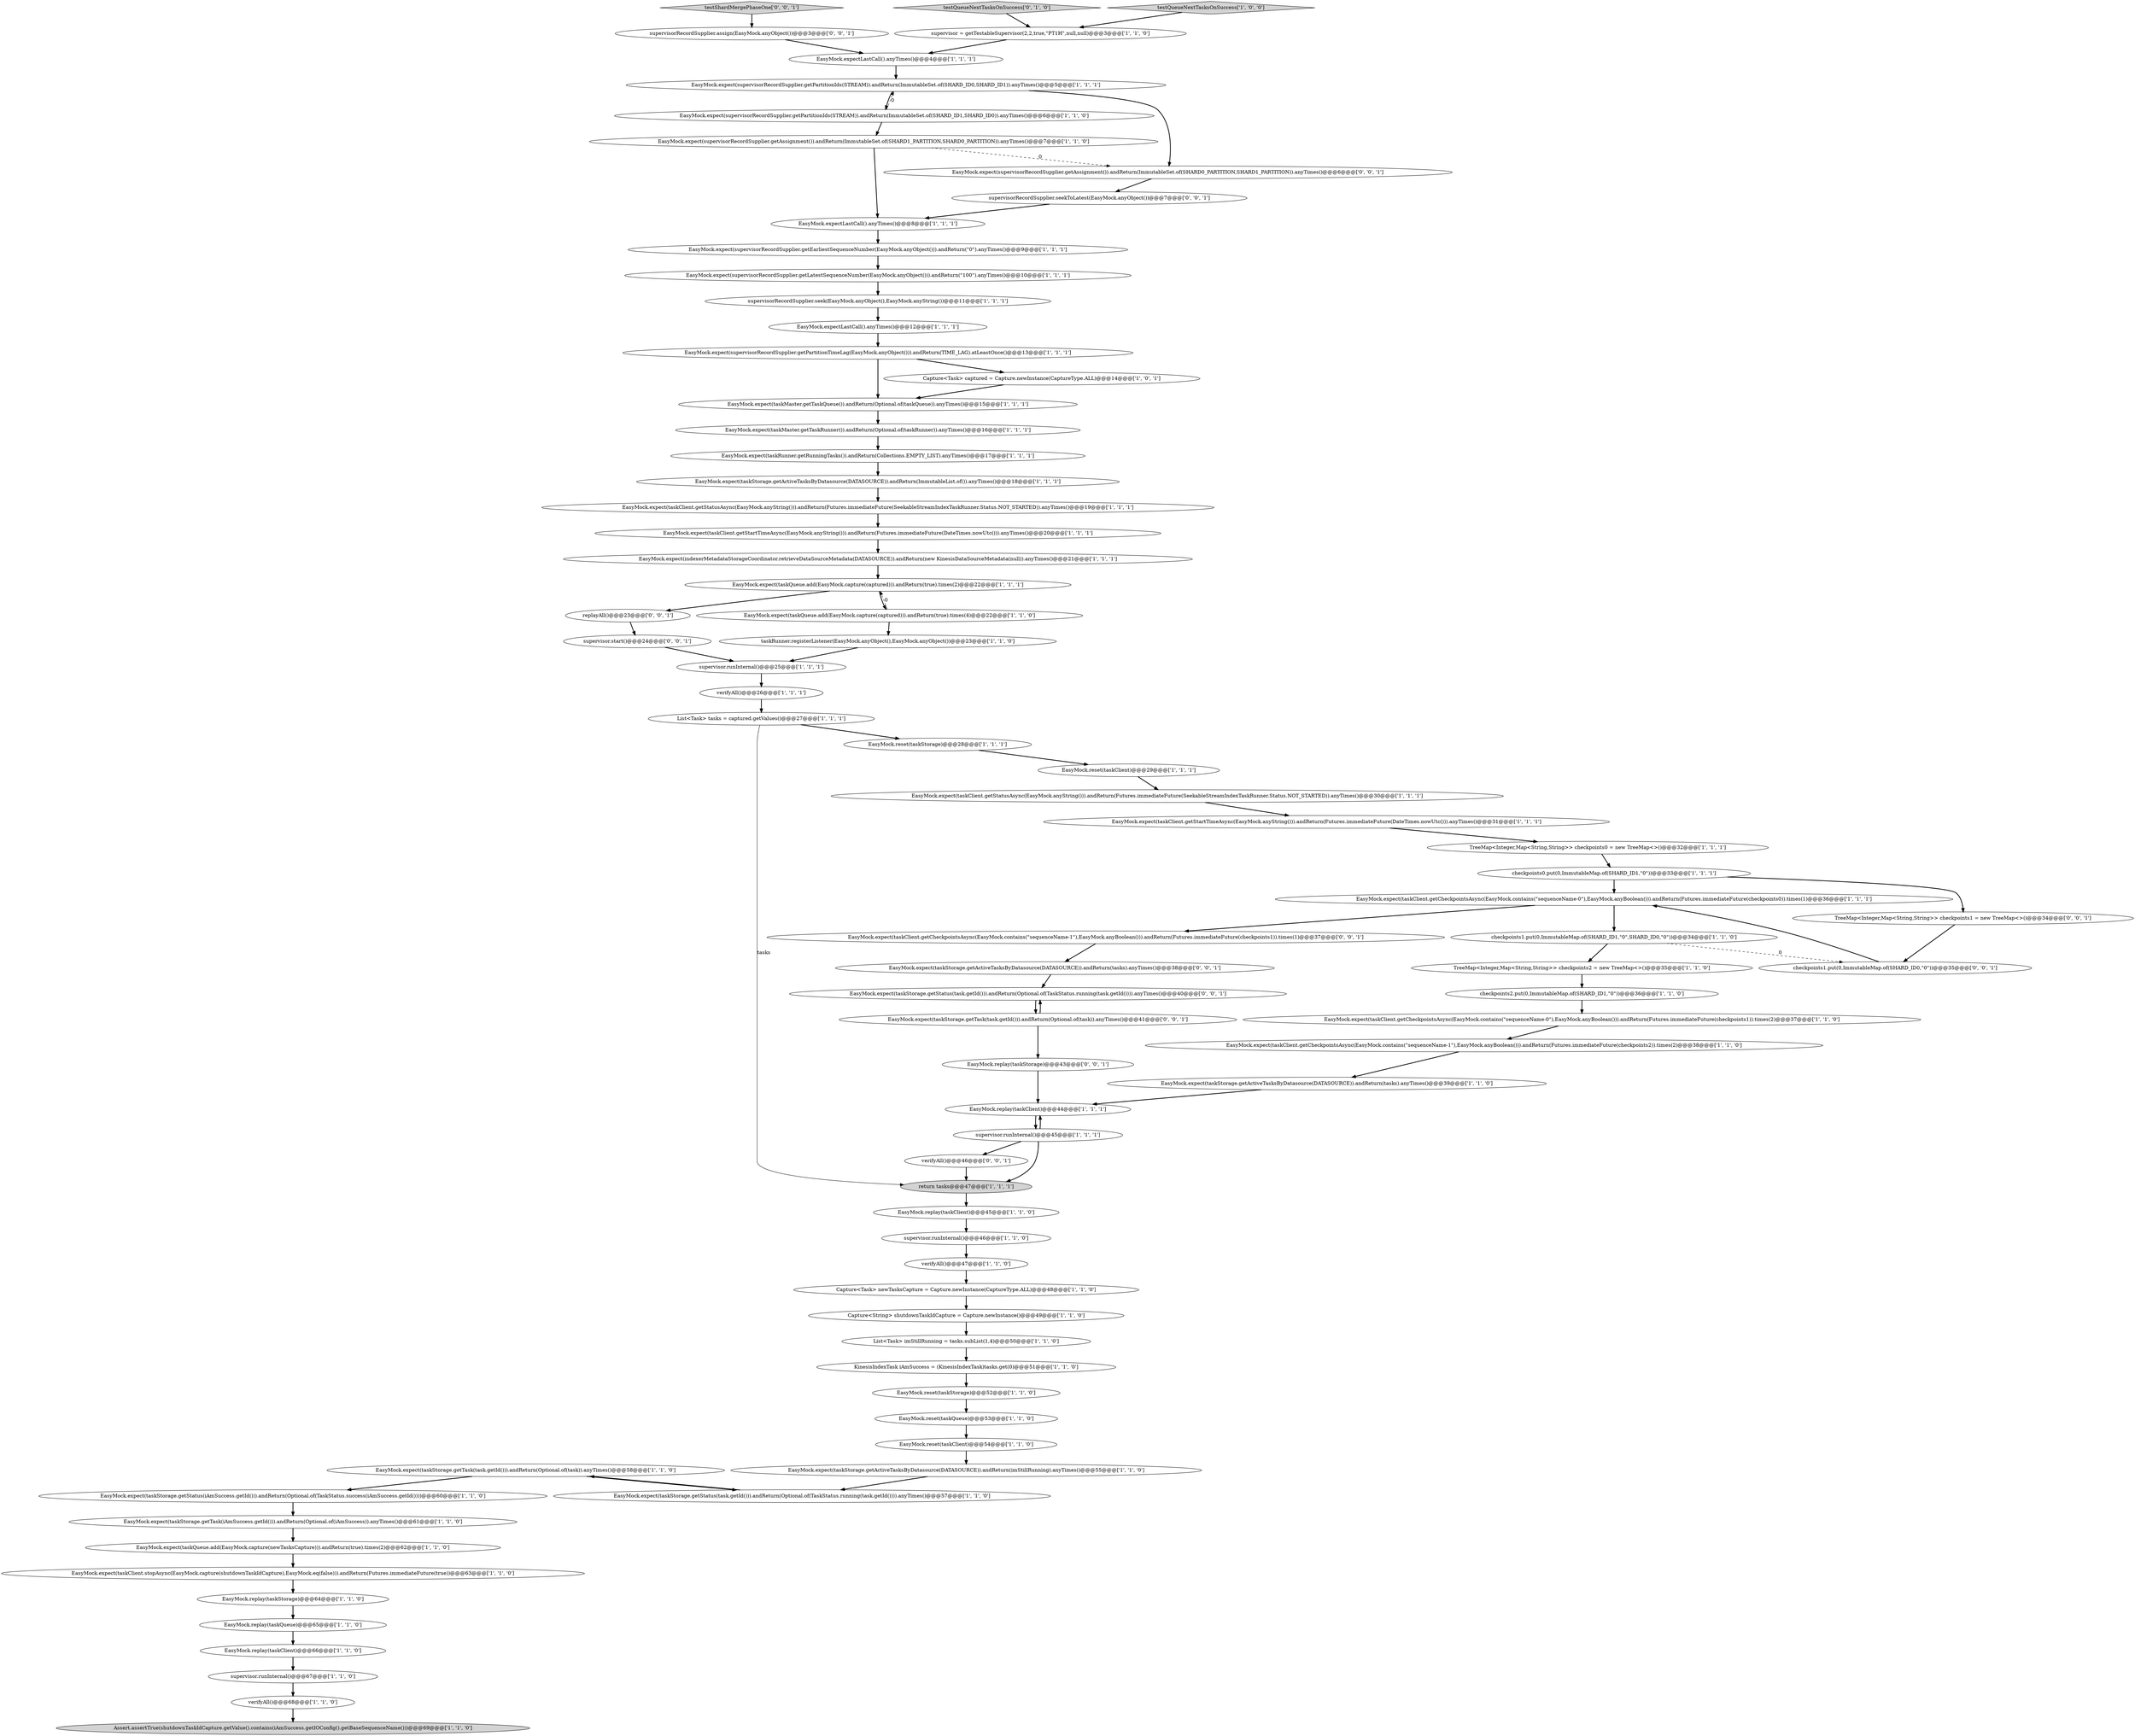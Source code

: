 digraph {
42 [style = filled, label = "Assert.assertTrue(shutdownTaskIdCapture.getValue().contains(iAmSuccess.getIOConfig().getBaseSequenceName()))@@@69@@@['1', '1', '0']", fillcolor = lightgray, shape = ellipse image = "AAA0AAABBB1BBB"];
9 [style = filled, label = "EasyMock.expect(taskStorage.getStatus(task.getId())).andReturn(Optional.of(TaskStatus.running(task.getId()))).anyTimes()@@@57@@@['1', '1', '0']", fillcolor = white, shape = ellipse image = "AAA0AAABBB1BBB"];
30 [style = filled, label = "EasyMock.expect(taskStorage.getActiveTasksByDatasource(DATASOURCE)).andReturn(ImmutableList.of()).anyTimes()@@@18@@@['1', '1', '1']", fillcolor = white, shape = ellipse image = "AAA0AAABBB1BBB"];
37 [style = filled, label = "EasyMock.reset(taskClient)@@@54@@@['1', '1', '0']", fillcolor = white, shape = ellipse image = "AAA0AAABBB1BBB"];
27 [style = filled, label = "verifyAll()@@@47@@@['1', '1', '0']", fillcolor = white, shape = ellipse image = "AAA0AAABBB1BBB"];
48 [style = filled, label = "EasyMock.expect(supervisorRecordSupplier.getAssignment()).andReturn(ImmutableSet.of(SHARD1_PARTITION,SHARD0_PARTITION)).anyTimes()@@@7@@@['1', '1', '0']", fillcolor = white, shape = ellipse image = "AAA0AAABBB1BBB"];
53 [style = filled, label = "EasyMock.expect(supervisorRecordSupplier.getPartitionTimeLag(EasyMock.anyObject())).andReturn(TIME_LAG).atLeastOnce()@@@13@@@['1', '1', '1']", fillcolor = white, shape = ellipse image = "AAA0AAABBB1BBB"];
28 [style = filled, label = "Capture<String> shutdownTaskIdCapture = Capture.newInstance()@@@49@@@['1', '1', '0']", fillcolor = white, shape = ellipse image = "AAA0AAABBB1BBB"];
45 [style = filled, label = "EasyMock.replay(taskStorage)@@@64@@@['1', '1', '0']", fillcolor = white, shape = ellipse image = "AAA0AAABBB1BBB"];
60 [style = filled, label = "EasyMock.replay(taskQueue)@@@65@@@['1', '1', '0']", fillcolor = white, shape = ellipse image = "AAA0AAABBB1BBB"];
76 [style = filled, label = "EasyMock.expect(taskStorage.getTask(task.getId())).andReturn(Optional.of(task)).anyTimes()@@@41@@@['0', '0', '1']", fillcolor = white, shape = ellipse image = "AAA0AAABBB3BBB"];
29 [style = filled, label = "EasyMock.expect(taskStorage.getActiveTasksByDatasource(DATASOURCE)).andReturn(imStillRunning).anyTimes()@@@55@@@['1', '1', '0']", fillcolor = white, shape = ellipse image = "AAA0AAABBB1BBB"];
24 [style = filled, label = "EasyMock.expect(indexerMetadataStorageCoordinator.retrieveDataSourceMetadata(DATASOURCE)).andReturn(new KinesisDataSourceMetadata(null)).anyTimes()@@@21@@@['1', '1', '1']", fillcolor = white, shape = ellipse image = "AAA0AAABBB1BBB"];
49 [style = filled, label = "EasyMock.expect(supervisorRecordSupplier.getLatestSequenceNumber(EasyMock.anyObject())).andReturn(\"100\").anyTimes()@@@10@@@['1', '1', '1']", fillcolor = white, shape = ellipse image = "AAA0AAABBB1BBB"];
10 [style = filled, label = "EasyMock.expect(taskClient.stopAsync(EasyMock.capture(shutdownTaskIdCapture),EasyMock.eq(false))).andReturn(Futures.immediateFuture(true))@@@63@@@['1', '1', '0']", fillcolor = white, shape = ellipse image = "AAA0AAABBB1BBB"];
7 [style = filled, label = "EasyMock.reset(taskClient)@@@29@@@['1', '1', '1']", fillcolor = white, shape = ellipse image = "AAA0AAABBB1BBB"];
36 [style = filled, label = "EasyMock.replay(taskClient)@@@44@@@['1', '1', '1']", fillcolor = white, shape = ellipse image = "AAA0AAABBB1BBB"];
8 [style = filled, label = "supervisor.runInternal()@@@67@@@['1', '1', '0']", fillcolor = white, shape = ellipse image = "AAA0AAABBB1BBB"];
55 [style = filled, label = "EasyMock.expect(taskClient.getCheckpointsAsync(EasyMock.contains(\"sequenceName-0\"),EasyMock.anyBoolean())).andReturn(Futures.immediateFuture(checkpoints0)).times(1)@@@36@@@['1', '1', '1']", fillcolor = white, shape = ellipse image = "AAA0AAABBB1BBB"];
15 [style = filled, label = "EasyMock.expect(taskRunner.getRunningTasks()).andReturn(Collections.EMPTY_LIST).anyTimes()@@@17@@@['1', '1', '1']", fillcolor = white, shape = ellipse image = "AAA0AAABBB1BBB"];
54 [style = filled, label = "EasyMock.expect(taskClient.getCheckpointsAsync(EasyMock.contains(\"sequenceName-0\"),EasyMock.anyBoolean())).andReturn(Futures.immediateFuture(checkpoints1)).times(2)@@@37@@@['1', '1', '0']", fillcolor = white, shape = ellipse image = "AAA0AAABBB1BBB"];
58 [style = filled, label = "EasyMock.reset(taskStorage)@@@52@@@['1', '1', '0']", fillcolor = white, shape = ellipse image = "AAA0AAABBB1BBB"];
64 [style = filled, label = "supervisorRecordSupplier.seek(EasyMock.anyObject(),EasyMock.anyString())@@@11@@@['1', '1', '1']", fillcolor = white, shape = ellipse image = "AAA0AAABBB1BBB"];
65 [style = filled, label = "testQueueNextTasksOnSuccess['0', '1', '0']", fillcolor = lightgray, shape = diamond image = "AAA0AAABBB2BBB"];
6 [style = filled, label = "Capture<Task> captured = Capture.newInstance(CaptureType.ALL)@@@14@@@['1', '0', '1']", fillcolor = white, shape = ellipse image = "AAA0AAABBB1BBB"];
32 [style = filled, label = "EasyMock.expect(supervisorRecordSupplier.getPartitionIds(STREAM)).andReturn(ImmutableSet.of(SHARD_ID0,SHARD_ID1)).anyTimes()@@@5@@@['1', '1', '1']", fillcolor = white, shape = ellipse image = "AAA0AAABBB1BBB"];
14 [style = filled, label = "EasyMock.reset(taskStorage)@@@28@@@['1', '1', '1']", fillcolor = white, shape = ellipse image = "AAA0AAABBB1BBB"];
71 [style = filled, label = "EasyMock.replay(taskStorage)@@@43@@@['0', '0', '1']", fillcolor = white, shape = ellipse image = "AAA0AAABBB3BBB"];
75 [style = filled, label = "testShardMergePhaseOne['0', '0', '1']", fillcolor = lightgray, shape = diamond image = "AAA0AAABBB3BBB"];
74 [style = filled, label = "EasyMock.expect(taskClient.getCheckpointsAsync(EasyMock.contains(\"sequenceName-1\"),EasyMock.anyBoolean())).andReturn(Futures.immediateFuture(checkpoints1)).times(1)@@@37@@@['0', '0', '1']", fillcolor = white, shape = ellipse image = "AAA0AAABBB3BBB"];
78 [style = filled, label = "supervisorRecordSupplier.assign(EasyMock.anyObject())@@@3@@@['0', '0', '1']", fillcolor = white, shape = ellipse image = "AAA0AAABBB3BBB"];
23 [style = filled, label = "EasyMock.reset(taskQueue)@@@53@@@['1', '1', '0']", fillcolor = white, shape = ellipse image = "AAA0AAABBB1BBB"];
41 [style = filled, label = "EasyMock.replay(taskClient)@@@66@@@['1', '1', '0']", fillcolor = white, shape = ellipse image = "AAA0AAABBB1BBB"];
21 [style = filled, label = "checkpoints2.put(0,ImmutableMap.of(SHARD_ID1,\"0\"))@@@36@@@['1', '1', '0']", fillcolor = white, shape = ellipse image = "AAA0AAABBB1BBB"];
43 [style = filled, label = "checkpoints1.put(0,ImmutableMap.of(SHARD_ID1,\"0\",SHARD_ID0,\"0\"))@@@34@@@['1', '1', '0']", fillcolor = white, shape = ellipse image = "AAA0AAABBB1BBB"];
67 [style = filled, label = "EasyMock.expect(taskStorage.getActiveTasksByDatasource(DATASOURCE)).andReturn(tasks).anyTimes()@@@38@@@['0', '0', '1']", fillcolor = white, shape = ellipse image = "AAA0AAABBB3BBB"];
18 [style = filled, label = "TreeMap<Integer,Map<String,String>> checkpoints0 = new TreeMap<>()@@@32@@@['1', '1', '1']", fillcolor = white, shape = ellipse image = "AAA0AAABBB1BBB"];
40 [style = filled, label = "supervisor.runInternal()@@@25@@@['1', '1', '1']", fillcolor = white, shape = ellipse image = "AAA0AAABBB1BBB"];
47 [style = filled, label = "EasyMock.expect(taskMaster.getTaskQueue()).andReturn(Optional.of(taskQueue)).anyTimes()@@@15@@@['1', '1', '1']", fillcolor = white, shape = ellipse image = "AAA0AAABBB1BBB"];
44 [style = filled, label = "KinesisIndexTask iAmSuccess = (KinesisIndexTask)tasks.get(0)@@@51@@@['1', '1', '0']", fillcolor = white, shape = ellipse image = "AAA0AAABBB1BBB"];
3 [style = filled, label = "EasyMock.expect(supervisorRecordSupplier.getPartitionIds(STREAM)).andReturn(ImmutableSet.of(SHARD_ID1,SHARD_ID0)).anyTimes()@@@6@@@['1', '1', '0']", fillcolor = white, shape = ellipse image = "AAA0AAABBB1BBB"];
68 [style = filled, label = "checkpoints1.put(0,ImmutableMap.of(SHARD_ID0,\"0\"))@@@35@@@['0', '0', '1']", fillcolor = white, shape = ellipse image = "AAA0AAABBB3BBB"];
77 [style = filled, label = "TreeMap<Integer,Map<String,String>> checkpoints1 = new TreeMap<>()@@@34@@@['0', '0', '1']", fillcolor = white, shape = ellipse image = "AAA0AAABBB3BBB"];
69 [style = filled, label = "supervisorRecordSupplier.seekToLatest(EasyMock.anyObject())@@@7@@@['0', '0', '1']", fillcolor = white, shape = ellipse image = "AAA0AAABBB3BBB"];
31 [style = filled, label = "EasyMock.expect(taskClient.getStatusAsync(EasyMock.anyString())).andReturn(Futures.immediateFuture(SeekableStreamIndexTaskRunner.Status.NOT_STARTED)).anyTimes()@@@19@@@['1', '1', '1']", fillcolor = white, shape = ellipse image = "AAA0AAABBB1BBB"];
72 [style = filled, label = "EasyMock.expect(taskStorage.getStatus(task.getId())).andReturn(Optional.of(TaskStatus.running(task.getId()))).anyTimes()@@@40@@@['0', '0', '1']", fillcolor = white, shape = ellipse image = "AAA0AAABBB3BBB"];
50 [style = filled, label = "supervisor.runInternal()@@@46@@@['1', '1', '0']", fillcolor = white, shape = ellipse image = "AAA0AAABBB1BBB"];
39 [style = filled, label = "EasyMock.expectLastCall().anyTimes()@@@12@@@['1', '1', '1']", fillcolor = white, shape = ellipse image = "AAA0AAABBB1BBB"];
56 [style = filled, label = "EasyMock.expect(taskClient.getStartTimeAsync(EasyMock.anyString())).andReturn(Futures.immediateFuture(DateTimes.nowUtc())).anyTimes()@@@20@@@['1', '1', '1']", fillcolor = white, shape = ellipse image = "AAA0AAABBB1BBB"];
73 [style = filled, label = "supervisor.start()@@@24@@@['0', '0', '1']", fillcolor = white, shape = ellipse image = "AAA0AAABBB3BBB"];
16 [style = filled, label = "List<Task> tasks = captured.getValues()@@@27@@@['1', '1', '1']", fillcolor = white, shape = ellipse image = "AAA0AAABBB1BBB"];
26 [style = filled, label = "EasyMock.expectLastCall().anyTimes()@@@8@@@['1', '1', '1']", fillcolor = white, shape = ellipse image = "AAA0AAABBB1BBB"];
52 [style = filled, label = "EasyMock.expect(taskMaster.getTaskRunner()).andReturn(Optional.of(taskRunner)).anyTimes()@@@16@@@['1', '1', '1']", fillcolor = white, shape = ellipse image = "AAA0AAABBB1BBB"];
0 [style = filled, label = "testQueueNextTasksOnSuccess['1', '0', '0']", fillcolor = lightgray, shape = diamond image = "AAA0AAABBB1BBB"];
13 [style = filled, label = "EasyMock.expect(taskQueue.add(EasyMock.capture(captured))).andReturn(true).times(2)@@@22@@@['1', '1', '1']", fillcolor = white, shape = ellipse image = "AAA0AAABBB1BBB"];
59 [style = filled, label = "EasyMock.expect(taskStorage.getTask(iAmSuccess.getId())).andReturn(Optional.of(iAmSuccess)).anyTimes()@@@61@@@['1', '1', '0']", fillcolor = white, shape = ellipse image = "AAA0AAABBB1BBB"];
33 [style = filled, label = "EasyMock.expect(taskStorage.getStatus(iAmSuccess.getId())).andReturn(Optional.of(TaskStatus.success(iAmSuccess.getId())))@@@60@@@['1', '1', '0']", fillcolor = white, shape = ellipse image = "AAA0AAABBB1BBB"];
70 [style = filled, label = "EasyMock.expect(supervisorRecordSupplier.getAssignment()).andReturn(ImmutableSet.of(SHARD0_PARTITION,SHARD1_PARTITION)).anyTimes()@@@6@@@['0', '0', '1']", fillcolor = white, shape = ellipse image = "AAA0AAABBB3BBB"];
25 [style = filled, label = "EasyMock.replay(taskClient)@@@45@@@['1', '1', '0']", fillcolor = white, shape = ellipse image = "AAA0AAABBB1BBB"];
5 [style = filled, label = "supervisor = getTestableSupervisor(2,2,true,\"PT1H\",null,null)@@@3@@@['1', '1', '0']", fillcolor = white, shape = ellipse image = "AAA0AAABBB1BBB"];
11 [style = filled, label = "verifyAll()@@@68@@@['1', '1', '0']", fillcolor = white, shape = ellipse image = "AAA0AAABBB1BBB"];
46 [style = filled, label = "List<Task> imStillRunning = tasks.subList(1,4)@@@50@@@['1', '1', '0']", fillcolor = white, shape = ellipse image = "AAA0AAABBB1BBB"];
66 [style = filled, label = "replayAll()@@@23@@@['0', '0', '1']", fillcolor = white, shape = ellipse image = "AAA0AAABBB3BBB"];
20 [style = filled, label = "EasyMock.expect(taskQueue.add(EasyMock.capture(newTasksCapture))).andReturn(true).times(2)@@@62@@@['1', '1', '0']", fillcolor = white, shape = ellipse image = "AAA0AAABBB1BBB"];
34 [style = filled, label = "EasyMock.expect(taskClient.getCheckpointsAsync(EasyMock.contains(\"sequenceName-1\"),EasyMock.anyBoolean())).andReturn(Futures.immediateFuture(checkpoints2)).times(2)@@@38@@@['1', '1', '0']", fillcolor = white, shape = ellipse image = "AAA0AAABBB1BBB"];
57 [style = filled, label = "TreeMap<Integer,Map<String,String>> checkpoints2 = new TreeMap<>()@@@35@@@['1', '1', '0']", fillcolor = white, shape = ellipse image = "AAA0AAABBB1BBB"];
61 [style = filled, label = "Capture<Task> newTasksCapture = Capture.newInstance(CaptureType.ALL)@@@48@@@['1', '1', '0']", fillcolor = white, shape = ellipse image = "AAA0AAABBB1BBB"];
17 [style = filled, label = "taskRunner.registerListener(EasyMock.anyObject(),EasyMock.anyObject())@@@23@@@['1', '1', '0']", fillcolor = white, shape = ellipse image = "AAA0AAABBB1BBB"];
51 [style = filled, label = "checkpoints0.put(0,ImmutableMap.of(SHARD_ID1,\"0\"))@@@33@@@['1', '1', '1']", fillcolor = white, shape = ellipse image = "AAA0AAABBB1BBB"];
62 [style = filled, label = "EasyMock.expectLastCall().anyTimes()@@@4@@@['1', '1', '1']", fillcolor = white, shape = ellipse image = "AAA0AAABBB1BBB"];
2 [style = filled, label = "EasyMock.expect(taskStorage.getActiveTasksByDatasource(DATASOURCE)).andReturn(tasks).anyTimes()@@@39@@@['1', '1', '0']", fillcolor = white, shape = ellipse image = "AAA0AAABBB1BBB"];
4 [style = filled, label = "EasyMock.expect(taskQueue.add(EasyMock.capture(captured))).andReturn(true).times(4)@@@22@@@['1', '1', '0']", fillcolor = white, shape = ellipse image = "AAA0AAABBB1BBB"];
12 [style = filled, label = "verifyAll()@@@26@@@['1', '1', '1']", fillcolor = white, shape = ellipse image = "AAA0AAABBB1BBB"];
35 [style = filled, label = "EasyMock.expect(taskStorage.getTask(task.getId())).andReturn(Optional.of(task)).anyTimes()@@@58@@@['1', '1', '0']", fillcolor = white, shape = ellipse image = "AAA0AAABBB1BBB"];
63 [style = filled, label = "EasyMock.expect(taskClient.getStatusAsync(EasyMock.anyString())).andReturn(Futures.immediateFuture(SeekableStreamIndexTaskRunner.Status.NOT_STARTED)).anyTimes()@@@30@@@['1', '1', '1']", fillcolor = white, shape = ellipse image = "AAA0AAABBB1BBB"];
79 [style = filled, label = "verifyAll()@@@46@@@['0', '0', '1']", fillcolor = white, shape = ellipse image = "AAA0AAABBB3BBB"];
1 [style = filled, label = "EasyMock.expect(taskClient.getStartTimeAsync(EasyMock.anyString())).andReturn(Futures.immediateFuture(DateTimes.nowUtc())).anyTimes()@@@31@@@['1', '1', '1']", fillcolor = white, shape = ellipse image = "AAA0AAABBB1BBB"];
19 [style = filled, label = "return tasks@@@47@@@['1', '1', '1']", fillcolor = lightgray, shape = ellipse image = "AAA0AAABBB1BBB"];
22 [style = filled, label = "supervisor.runInternal()@@@45@@@['1', '1', '1']", fillcolor = white, shape = ellipse image = "AAA0AAABBB1BBB"];
38 [style = filled, label = "EasyMock.expect(supervisorRecordSupplier.getEarliestSequenceNumber(EasyMock.anyObject())).andReturn(\"0\").anyTimes()@@@9@@@['1', '1', '1']", fillcolor = white, shape = ellipse image = "AAA0AAABBB1BBB"];
70->69 [style = bold, label=""];
31->56 [style = bold, label=""];
41->8 [style = bold, label=""];
21->54 [style = bold, label=""];
53->47 [style = bold, label=""];
22->79 [style = bold, label=""];
76->71 [style = bold, label=""];
9->35 [style = bold, label=""];
14->7 [style = bold, label=""];
74->67 [style = bold, label=""];
55->74 [style = bold, label=""];
16->19 [style = solid, label="tasks"];
79->19 [style = bold, label=""];
38->49 [style = bold, label=""];
34->2 [style = bold, label=""];
2->36 [style = bold, label=""];
66->73 [style = bold, label=""];
16->14 [style = bold, label=""];
69->26 [style = bold, label=""];
73->40 [style = bold, label=""];
32->70 [style = bold, label=""];
32->3 [style = bold, label=""];
8->11 [style = bold, label=""];
75->78 [style = bold, label=""];
49->64 [style = bold, label=""];
63->1 [style = bold, label=""];
37->29 [style = bold, label=""];
13->66 [style = bold, label=""];
60->41 [style = bold, label=""];
19->25 [style = bold, label=""];
5->62 [style = bold, label=""];
23->37 [style = bold, label=""];
71->36 [style = bold, label=""];
57->21 [style = bold, label=""];
10->45 [style = bold, label=""];
48->70 [style = dashed, label="0"];
18->51 [style = bold, label=""];
45->60 [style = bold, label=""];
3->32 [style = dashed, label="0"];
61->28 [style = bold, label=""];
6->47 [style = bold, label=""];
7->63 [style = bold, label=""];
59->20 [style = bold, label=""];
24->13 [style = bold, label=""];
52->15 [style = bold, label=""];
46->44 [style = bold, label=""];
4->17 [style = bold, label=""];
22->19 [style = bold, label=""];
50->27 [style = bold, label=""];
62->32 [style = bold, label=""];
35->9 [style = bold, label=""];
51->77 [style = bold, label=""];
17->40 [style = bold, label=""];
56->24 [style = bold, label=""];
39->53 [style = bold, label=""];
67->72 [style = bold, label=""];
77->68 [style = bold, label=""];
48->26 [style = bold, label=""];
40->12 [style = bold, label=""];
30->31 [style = bold, label=""];
58->23 [style = bold, label=""];
33->59 [style = bold, label=""];
55->43 [style = bold, label=""];
43->68 [style = dashed, label="0"];
78->62 [style = bold, label=""];
47->52 [style = bold, label=""];
0->5 [style = bold, label=""];
54->34 [style = bold, label=""];
43->57 [style = bold, label=""];
27->61 [style = bold, label=""];
29->9 [style = bold, label=""];
35->33 [style = bold, label=""];
65->5 [style = bold, label=""];
1->18 [style = bold, label=""];
12->16 [style = bold, label=""];
15->30 [style = bold, label=""];
11->42 [style = bold, label=""];
64->39 [style = bold, label=""];
72->76 [style = bold, label=""];
20->10 [style = bold, label=""];
26->38 [style = bold, label=""];
76->72 [style = bold, label=""];
28->46 [style = bold, label=""];
3->48 [style = bold, label=""];
51->55 [style = bold, label=""];
22->36 [style = bold, label=""];
68->55 [style = bold, label=""];
53->6 [style = bold, label=""];
44->58 [style = bold, label=""];
4->13 [style = dashed, label="0"];
25->50 [style = bold, label=""];
13->4 [style = bold, label=""];
36->22 [style = bold, label=""];
}

